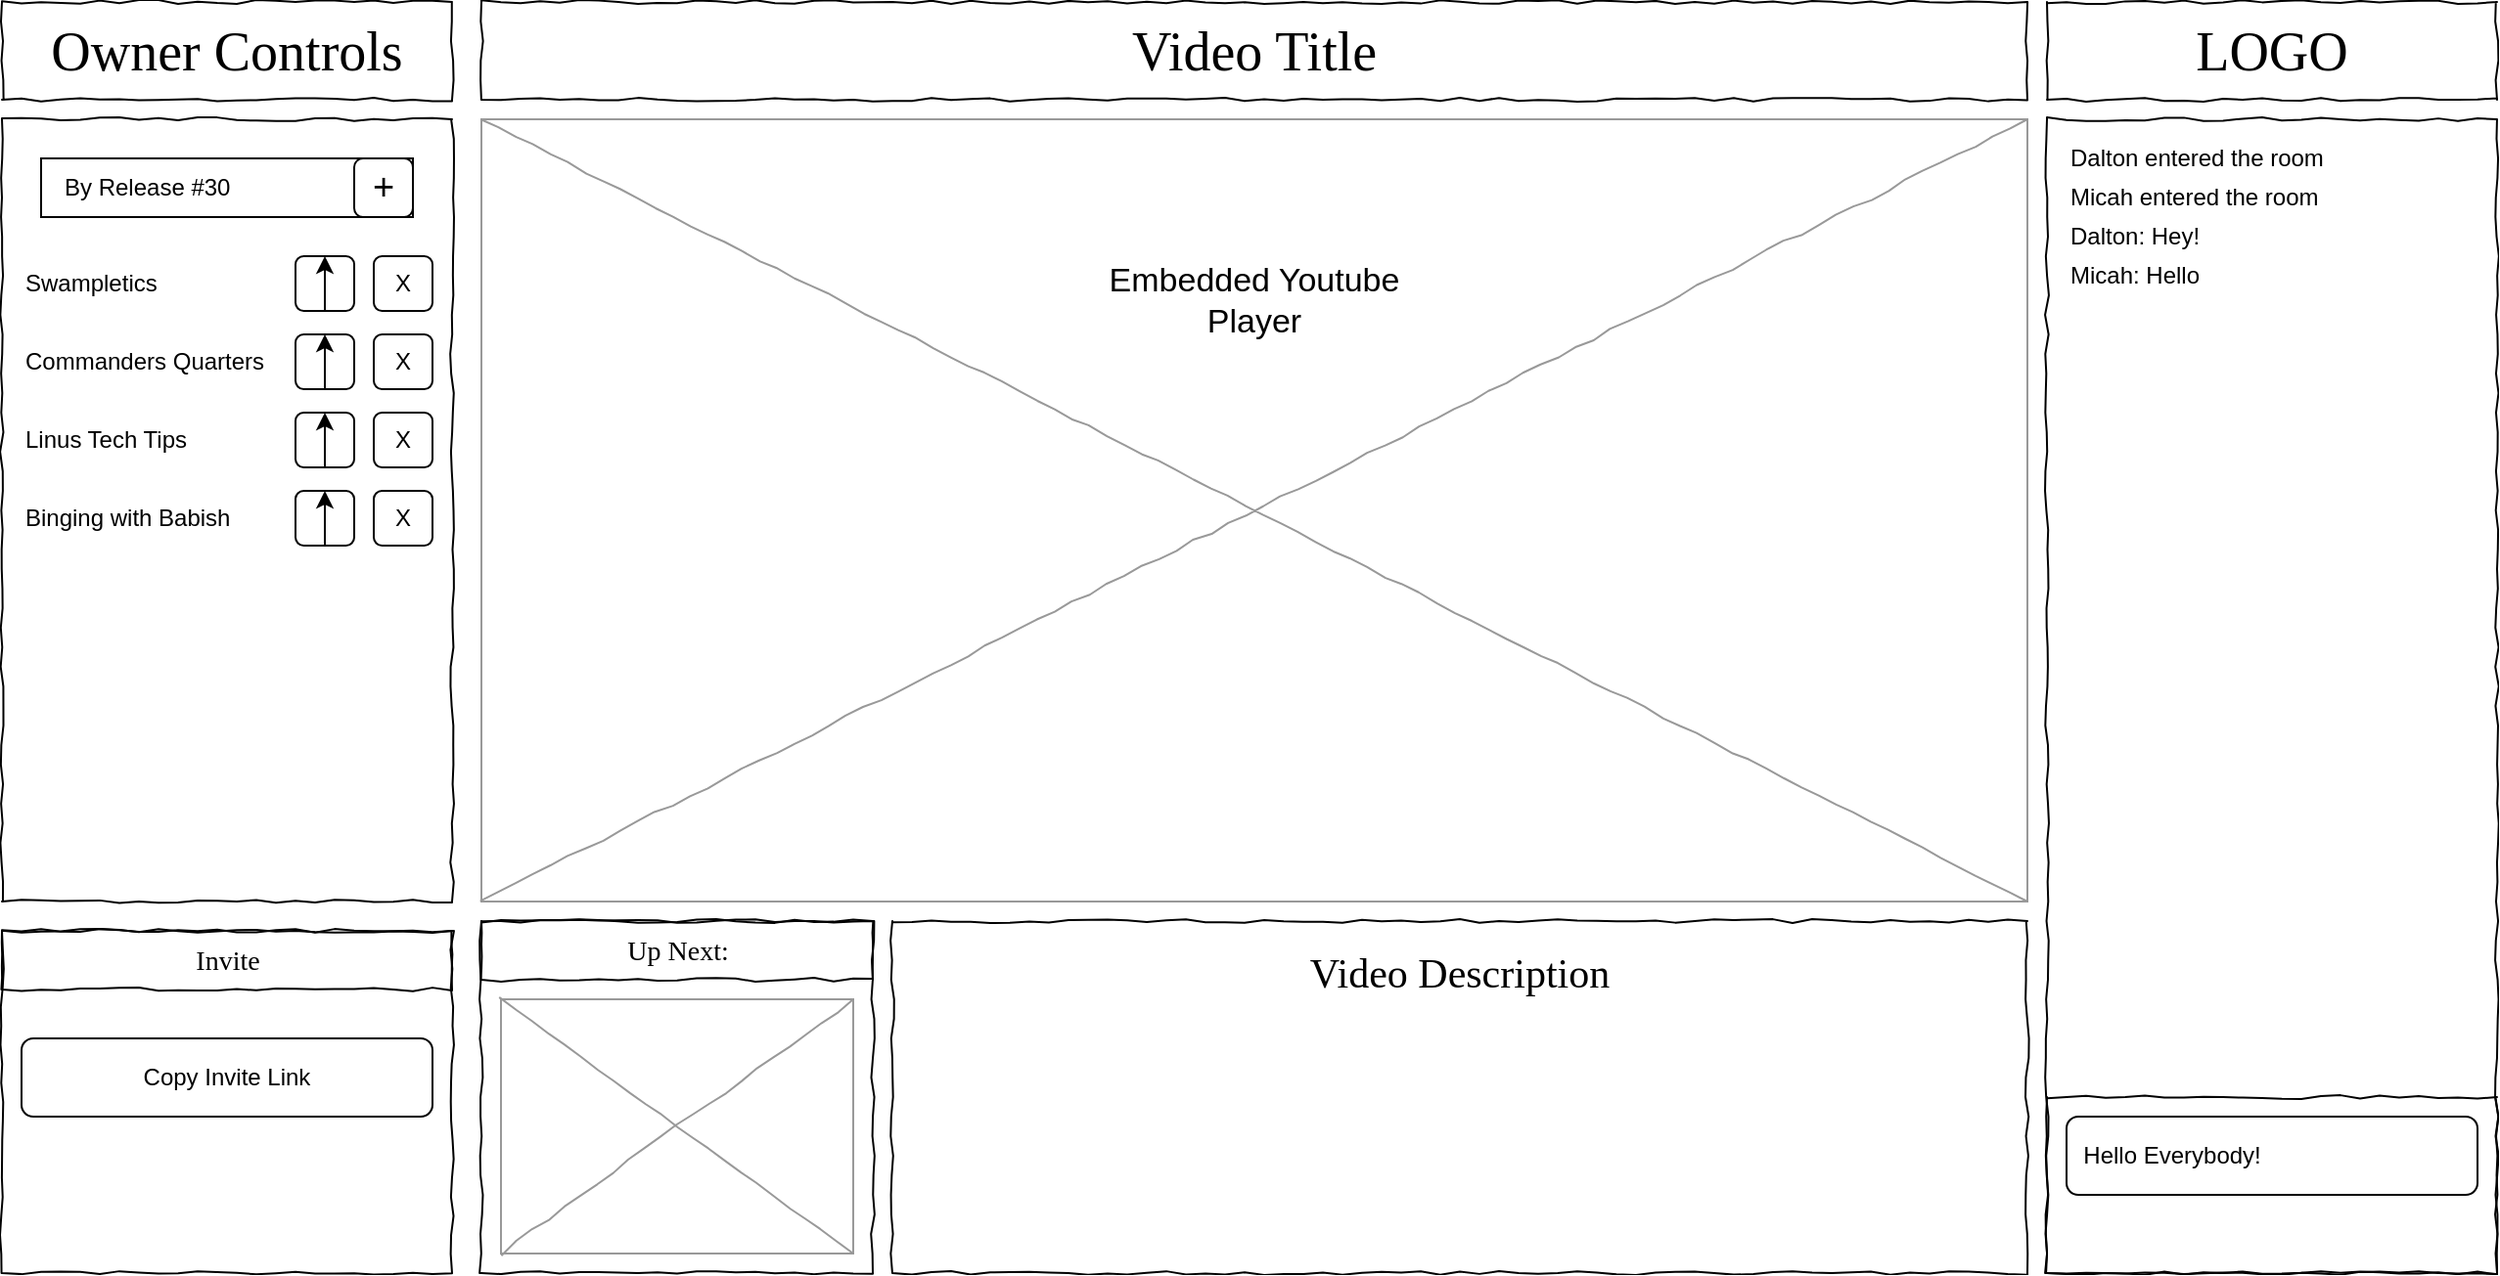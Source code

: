 <mxfile version="13.8.3" type="device"><diagram id="BhWMS0UeAS2cxObDCIoA" name="Page-1"><mxGraphModel dx="1673" dy="911" grid="1" gridSize="10" guides="1" tooltips="1" connect="1" arrows="1" fold="1" page="1" pageScale="1" pageWidth="850" pageHeight="1100" math="0" shadow="0"><root><mxCell id="0"/><mxCell id="1" parent="0"/><mxCell id="04fE3_B_Bn1XZQapqaeC-9" value="" style="whiteSpace=wrap;html=1;rounded=0;shadow=0;labelBackgroundColor=none;strokeWidth=1;fillColor=none;fontFamily=Verdana;fontSize=12;align=center;comic=1;" vertex="1" parent="1"><mxGeometry x="285" y="570" width="200" height="180" as="geometry"/></mxCell><mxCell id="04fE3_B_Bn1XZQapqaeC-1" value="" style="whiteSpace=wrap;html=1;rounded=0;shadow=0;labelBackgroundColor=none;strokeWidth=1;fillColor=none;fontFamily=Verdana;fontSize=12;align=center;comic=1;" vertex="1" parent="1"><mxGeometry x="285" y="570" width="200" height="30" as="geometry"/></mxCell><mxCell id="04fE3_B_Bn1XZQapqaeC-2" value="LOGO" style="whiteSpace=wrap;html=1;rounded=0;shadow=0;labelBackgroundColor=none;strokeWidth=1;fontFamily=Verdana;fontSize=28;align=center;comic=1;" vertex="1" parent="1"><mxGeometry x="1085" y="100" width="230" height="50" as="geometry"/></mxCell><mxCell id="04fE3_B_Bn1XZQapqaeC-3" value="&lt;div style=&quot;text-align: justify&quot;&gt;&lt;font style=&quot;font-size: 21px&quot;&gt;Video Description&lt;/font&gt;&lt;/div&gt;" style="whiteSpace=wrap;html=1;rounded=0;shadow=0;labelBackgroundColor=none;strokeWidth=1;fillColor=none;fontFamily=Verdana;fontSize=12;align=center;verticalAlign=top;spacing=10;comic=1;" vertex="1" parent="1"><mxGeometry x="495" y="570" width="580" height="180" as="geometry"/></mxCell><mxCell id="04fE3_B_Bn1XZQapqaeC-4" value="" style="verticalLabelPosition=bottom;shadow=0;dashed=0;align=center;html=1;verticalAlign=top;strokeWidth=1;shape=mxgraph.mockup.graphics.simpleIcon;strokeColor=#999999;rounded=0;labelBackgroundColor=none;fontFamily=Verdana;fontSize=14;fontColor=#000000;comic=1;" vertex="1" parent="1"><mxGeometry x="285" y="160" width="790" height="400" as="geometry"/></mxCell><mxCell id="04fE3_B_Bn1XZQapqaeC-5" value="" style="whiteSpace=wrap;html=1;rounded=0;shadow=0;labelBackgroundColor=none;strokeWidth=1;fillColor=none;fontFamily=Verdana;fontSize=12;align=center;comic=1;" vertex="1" parent="1"><mxGeometry x="1085" y="160" width="230" height="590" as="geometry"/></mxCell><mxCell id="04fE3_B_Bn1XZQapqaeC-6" value="" style="whiteSpace=wrap;html=1;rounded=0;shadow=0;labelBackgroundColor=none;strokeWidth=1;fillColor=none;fontFamily=Verdana;fontSize=12;align=center;comic=1;" vertex="1" parent="1"><mxGeometry x="1085" y="660" width="230" height="90" as="geometry"/></mxCell><mxCell id="04fE3_B_Bn1XZQapqaeC-7" value="&lt;font style=&quot;font-size: 17px&quot;&gt;Embedded Youtube Player&lt;/font&gt;" style="text;html=1;strokeColor=none;fillColor=none;align=center;verticalAlign=middle;whiteSpace=wrap;rounded=0;" vertex="1" parent="1"><mxGeometry x="600" y="218" width="160" height="69" as="geometry"/></mxCell><mxCell id="04fE3_B_Bn1XZQapqaeC-8" value="Video Title" style="whiteSpace=wrap;html=1;rounded=0;shadow=0;labelBackgroundColor=none;strokeWidth=1;fontFamily=Verdana;fontSize=28;align=center;comic=1;" vertex="1" parent="1"><mxGeometry x="285" y="100" width="790" height="50" as="geometry"/></mxCell><mxCell id="04fE3_B_Bn1XZQapqaeC-10" value="Up Next:" style="text;html=1;points=[];align=center;verticalAlign=top;spacingTop=-4;fontSize=14;fontFamily=Verdana" vertex="1" parent="1"><mxGeometry x="320" y="575" width="130" height="20" as="geometry"/></mxCell><mxCell id="04fE3_B_Bn1XZQapqaeC-11" value="" style="verticalLabelPosition=bottom;shadow=0;dashed=0;align=center;html=1;verticalAlign=top;strokeWidth=1;shape=mxgraph.mockup.graphics.simpleIcon;strokeColor=#999999;rounded=0;labelBackgroundColor=none;fontFamily=Verdana;fontSize=14;fontColor=#000000;comic=1;" vertex="1" parent="1"><mxGeometry x="295" y="610" width="180" height="130" as="geometry"/></mxCell><mxCell id="04fE3_B_Bn1XZQapqaeC-12" value="Dalton entered the room&lt;span style=&quot;color: rgba(0 , 0 , 0 , 0) ; font-family: monospace ; font-size: 0px&quot;&gt;%3CmxGraphModel%3E%3Croot%3E%3CmxCell%20id%3D%220%22%2F%3E%3CmxCell%20id%3D%221%22%20parent%3D%220%22%2F%3E%3CmxCell%20id%3D%222%22%20value%3D%22%22%20style%3D%22verticalLabelPosition%3Dbottom%3Bshadow%3D0%3Bdashed%3D0%3Balign%3Dcenter%3Bhtml%3D1%3BverticalAlign%3Dtop%3BstrokeWidth%3D1%3Bshape%3Dmxgraph.mockup.graphics.simpleIcon%3BstrokeColor%3D%23999999%3Brounded%3D0%3BlabelBackgroundColor%3Dnone%3BfontFamily%3DVerdana%3BfontSize%3D14%3BfontColor%3D%23000000%3Bcomic%3D1%3B%22%20vertex%3D%221%22%20parent%3D%221%22%3E%3CmxGeometry%20x%3D%2240%22%20y%3D%22230%22%20width%3D%22790%22%20height%3D%22400%22%20as%3D%22geometry%22%2F%3E%3C%2FmxCell%3E%3C%2Froot%3E%3C%2FmxGraphModel%3E&lt;/span&gt;" style="text;html=1;strokeColor=none;fillColor=none;align=left;verticalAlign=middle;whiteSpace=wrap;rounded=0;" vertex="1" parent="1"><mxGeometry x="1095" y="170" width="200" height="20" as="geometry"/></mxCell><mxCell id="04fE3_B_Bn1XZQapqaeC-13" value="Micah entered the room" style="text;html=1;strokeColor=none;fillColor=none;align=left;verticalAlign=middle;whiteSpace=wrap;rounded=0;" vertex="1" parent="1"><mxGeometry x="1095" y="190" width="200" height="20" as="geometry"/></mxCell><mxCell id="04fE3_B_Bn1XZQapqaeC-14" value="Dalton: Hey!" style="text;html=1;strokeColor=none;fillColor=none;align=left;verticalAlign=middle;whiteSpace=wrap;rounded=0;" vertex="1" parent="1"><mxGeometry x="1095" y="210" width="200" height="20" as="geometry"/></mxCell><mxCell id="04fE3_B_Bn1XZQapqaeC-15" value="Micah: Hello" style="text;html=1;strokeColor=none;fillColor=none;align=left;verticalAlign=middle;whiteSpace=wrap;rounded=0;" vertex="1" parent="1"><mxGeometry x="1095" y="230" width="200" height="20" as="geometry"/></mxCell><mxCell id="04fE3_B_Bn1XZQapqaeC-16" value="&amp;nbsp; Hello Everybody!" style="rounded=1;whiteSpace=wrap;html=1;align=left;" vertex="1" parent="1"><mxGeometry x="1095" y="670" width="210" height="40" as="geometry"/></mxCell><mxCell id="04fE3_B_Bn1XZQapqaeC-17" value="" style="whiteSpace=wrap;html=1;rounded=0;shadow=0;labelBackgroundColor=none;strokeWidth=1;fillColor=none;fontFamily=Verdana;fontSize=12;align=center;comic=1;" vertex="1" parent="1"><mxGeometry x="40" y="160" width="230" height="400" as="geometry"/></mxCell><mxCell id="04fE3_B_Bn1XZQapqaeC-18" value="Owner Controls" style="whiteSpace=wrap;html=1;rounded=0;shadow=0;labelBackgroundColor=none;strokeWidth=1;fontFamily=Verdana;fontSize=28;align=center;comic=1;" vertex="1" parent="1"><mxGeometry x="40" y="100" width="230" height="50" as="geometry"/></mxCell><mxCell id="04fE3_B_Bn1XZQapqaeC-20" value="" style="rounded=1;whiteSpace=wrap;html=1;" vertex="1" parent="1"><mxGeometry x="190" y="230" width="30" height="28" as="geometry"/></mxCell><mxCell id="04fE3_B_Bn1XZQapqaeC-21" value="X" style="rounded=1;whiteSpace=wrap;html=1;" vertex="1" parent="1"><mxGeometry x="230" y="230" width="30" height="28" as="geometry"/></mxCell><mxCell id="04fE3_B_Bn1XZQapqaeC-25" value="" style="endArrow=classic;html=1;shadow=0;entryX=0.5;entryY=0;entryDx=0;entryDy=0;exitX=0.5;exitY=1;exitDx=0;exitDy=0;" edge="1" parent="1" source="04fE3_B_Bn1XZQapqaeC-20" target="04fE3_B_Bn1XZQapqaeC-20"><mxGeometry width="50" height="50" relative="1" as="geometry"><mxPoint x="240" y="330" as="sourcePoint"/><mxPoint x="290" y="280" as="targetPoint"/></mxGeometry></mxCell><mxCell id="04fE3_B_Bn1XZQapqaeC-26" value="Swampletics" style="text;html=1;strokeColor=none;fillColor=none;align=left;verticalAlign=middle;whiteSpace=wrap;rounded=0;" vertex="1" parent="1"><mxGeometry x="50" y="234" width="130" height="20" as="geometry"/></mxCell><mxCell id="04fE3_B_Bn1XZQapqaeC-31" value="" style="rounded=1;whiteSpace=wrap;html=1;" vertex="1" parent="1"><mxGeometry x="190" y="270" width="30" height="28" as="geometry"/></mxCell><mxCell id="04fE3_B_Bn1XZQapqaeC-32" value="X" style="rounded=1;whiteSpace=wrap;html=1;" vertex="1" parent="1"><mxGeometry x="230" y="270" width="30" height="28" as="geometry"/></mxCell><mxCell id="04fE3_B_Bn1XZQapqaeC-33" value="" style="endArrow=classic;html=1;shadow=0;entryX=0.5;entryY=0;entryDx=0;entryDy=0;exitX=0.5;exitY=1;exitDx=0;exitDy=0;" edge="1" parent="1" source="04fE3_B_Bn1XZQapqaeC-31" target="04fE3_B_Bn1XZQapqaeC-31"><mxGeometry width="50" height="50" relative="1" as="geometry"><mxPoint x="240" y="370" as="sourcePoint"/><mxPoint x="290" y="320" as="targetPoint"/></mxGeometry></mxCell><mxCell id="04fE3_B_Bn1XZQapqaeC-34" value="Commanders Quarters" style="text;html=1;strokeColor=none;fillColor=none;align=left;verticalAlign=middle;whiteSpace=wrap;rounded=0;" vertex="1" parent="1"><mxGeometry x="50" y="274" width="130" height="20" as="geometry"/></mxCell><mxCell id="04fE3_B_Bn1XZQapqaeC-35" value="" style="rounded=1;whiteSpace=wrap;html=1;" vertex="1" parent="1"><mxGeometry x="190" y="310" width="30" height="28" as="geometry"/></mxCell><mxCell id="04fE3_B_Bn1XZQapqaeC-36" value="X" style="rounded=1;whiteSpace=wrap;html=1;" vertex="1" parent="1"><mxGeometry x="230" y="310" width="30" height="28" as="geometry"/></mxCell><mxCell id="04fE3_B_Bn1XZQapqaeC-37" value="" style="endArrow=classic;html=1;shadow=0;entryX=0.5;entryY=0;entryDx=0;entryDy=0;exitX=0.5;exitY=1;exitDx=0;exitDy=0;" edge="1" parent="1" source="04fE3_B_Bn1XZQapqaeC-35" target="04fE3_B_Bn1XZQapqaeC-35"><mxGeometry width="50" height="50" relative="1" as="geometry"><mxPoint x="240" y="410" as="sourcePoint"/><mxPoint x="290" y="360" as="targetPoint"/></mxGeometry></mxCell><mxCell id="04fE3_B_Bn1XZQapqaeC-38" value="Linus Tech Tips" style="text;html=1;strokeColor=none;fillColor=none;align=left;verticalAlign=middle;whiteSpace=wrap;rounded=0;" vertex="1" parent="1"><mxGeometry x="50" y="314" width="130" height="20" as="geometry"/></mxCell><mxCell id="04fE3_B_Bn1XZQapqaeC-39" value="" style="rounded=1;whiteSpace=wrap;html=1;" vertex="1" parent="1"><mxGeometry x="190" y="350" width="30" height="28" as="geometry"/></mxCell><mxCell id="04fE3_B_Bn1XZQapqaeC-40" value="X" style="rounded=1;whiteSpace=wrap;html=1;" vertex="1" parent="1"><mxGeometry x="230" y="350" width="30" height="28" as="geometry"/></mxCell><mxCell id="04fE3_B_Bn1XZQapqaeC-41" value="" style="endArrow=classic;html=1;shadow=0;entryX=0.5;entryY=0;entryDx=0;entryDy=0;exitX=0.5;exitY=1;exitDx=0;exitDy=0;" edge="1" parent="1" source="04fE3_B_Bn1XZQapqaeC-39" target="04fE3_B_Bn1XZQapqaeC-39"><mxGeometry width="50" height="50" relative="1" as="geometry"><mxPoint x="240" y="450" as="sourcePoint"/><mxPoint x="290" y="400" as="targetPoint"/></mxGeometry></mxCell><mxCell id="04fE3_B_Bn1XZQapqaeC-42" value="Binging with Babish" style="text;html=1;strokeColor=none;fillColor=none;align=left;verticalAlign=middle;whiteSpace=wrap;rounded=0;" vertex="1" parent="1"><mxGeometry x="50" y="354" width="130" height="20" as="geometry"/></mxCell><mxCell id="04fE3_B_Bn1XZQapqaeC-53" value="&amp;nbsp; &amp;nbsp;By Release #30" style="rounded=0;whiteSpace=wrap;html=1;align=left;" vertex="1" parent="1"><mxGeometry x="60" y="180" width="190" height="30" as="geometry"/></mxCell><mxCell id="04fE3_B_Bn1XZQapqaeC-54" value="&lt;font style=&quot;font-size: 19px&quot;&gt;+&lt;/font&gt;" style="rounded=1;whiteSpace=wrap;html=1;" vertex="1" parent="1"><mxGeometry x="220" y="180" width="30" height="30" as="geometry"/></mxCell><mxCell id="04fE3_B_Bn1XZQapqaeC-55" value="" style="whiteSpace=wrap;html=1;rounded=0;shadow=0;labelBackgroundColor=none;strokeWidth=1;fillColor=none;fontFamily=Verdana;fontSize=12;align=center;comic=1;" vertex="1" parent="1"><mxGeometry x="40" y="575" width="230" height="175" as="geometry"/></mxCell><mxCell id="04fE3_B_Bn1XZQapqaeC-56" value="" style="whiteSpace=wrap;html=1;rounded=0;shadow=0;labelBackgroundColor=none;strokeWidth=1;fillColor=none;fontFamily=Verdana;fontSize=12;align=center;comic=1;" vertex="1" parent="1"><mxGeometry x="40" y="575" width="230" height="30" as="geometry"/></mxCell><mxCell id="04fE3_B_Bn1XZQapqaeC-57" value="Invite" style="text;html=1;points=[];align=center;verticalAlign=top;spacingTop=-4;fontSize=14;fontFamily=Verdana" vertex="1" parent="1"><mxGeometry x="90" y="580" width="130" height="20" as="geometry"/></mxCell><mxCell id="04fE3_B_Bn1XZQapqaeC-59" value="" style="rounded=1;whiteSpace=wrap;html=1;align=left;" vertex="1" parent="1"><mxGeometry x="50" y="630" width="210" height="40" as="geometry"/></mxCell><mxCell id="04fE3_B_Bn1XZQapqaeC-61" value="Copy Invite Link" style="text;html=1;strokeColor=none;fillColor=none;align=center;verticalAlign=middle;whiteSpace=wrap;rounded=0;" vertex="1" parent="1"><mxGeometry x="70" y="640" width="170" height="20" as="geometry"/></mxCell></root></mxGraphModel></diagram></mxfile>